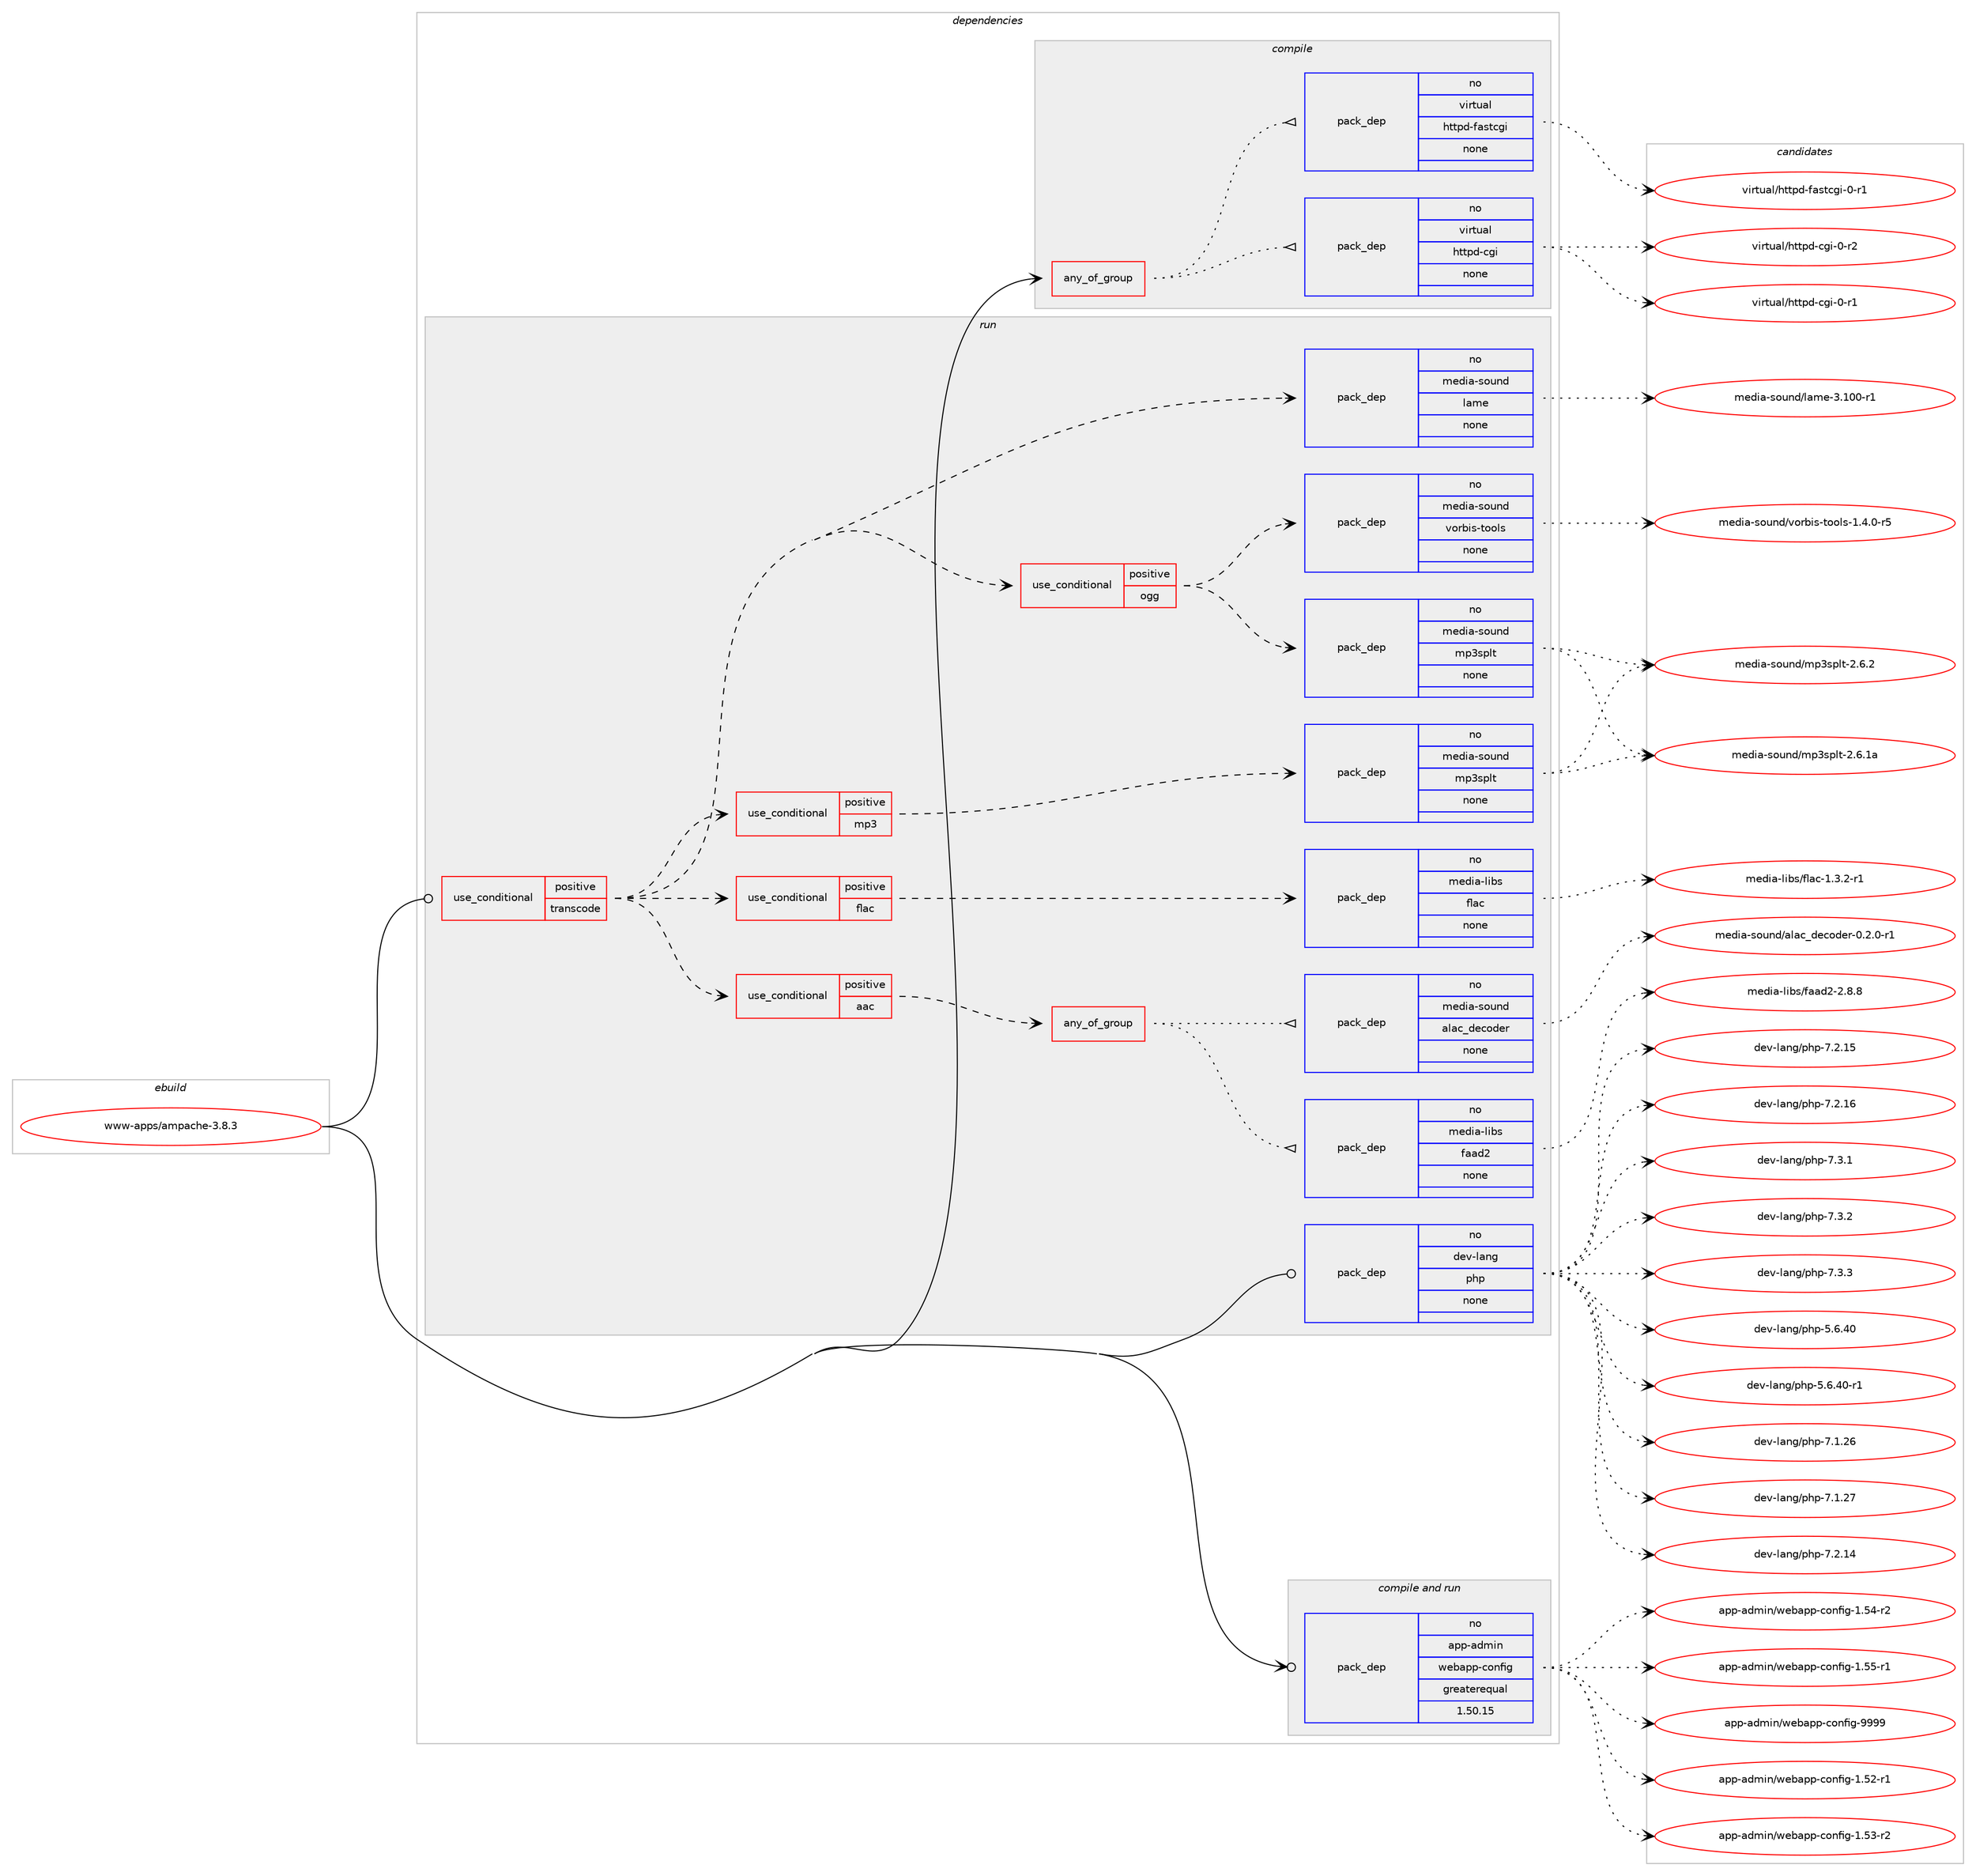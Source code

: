 digraph prolog {

# *************
# Graph options
# *************

newrank=true;
concentrate=true;
compound=true;
graph [rankdir=LR,fontname=Helvetica,fontsize=10,ranksep=1.5];#, ranksep=2.5, nodesep=0.2];
edge  [arrowhead=vee];
node  [fontname=Helvetica,fontsize=10];

# **********
# The ebuild
# **********

subgraph cluster_leftcol {
color=gray;
rank=same;
label=<<i>ebuild</i>>;
id [label="www-apps/ampache-3.8.3", color=red, width=4, href="../www-apps/ampache-3.8.3.svg"];
}

# ****************
# The dependencies
# ****************

subgraph cluster_midcol {
color=gray;
label=<<i>dependencies</i>>;
subgraph cluster_compile {
fillcolor="#eeeeee";
style=filled;
label=<<i>compile</i>>;
subgraph any28139 {
dependency1743879 [label=<<TABLE BORDER="0" CELLBORDER="1" CELLSPACING="0" CELLPADDING="4"><TR><TD CELLPADDING="10">any_of_group</TD></TR></TABLE>>, shape=none, color=red];subgraph pack1251830 {
dependency1743880 [label=<<TABLE BORDER="0" CELLBORDER="1" CELLSPACING="0" CELLPADDING="4" WIDTH="220"><TR><TD ROWSPAN="6" CELLPADDING="30">pack_dep</TD></TR><TR><TD WIDTH="110">no</TD></TR><TR><TD>virtual</TD></TR><TR><TD>httpd-cgi</TD></TR><TR><TD>none</TD></TR><TR><TD></TD></TR></TABLE>>, shape=none, color=blue];
}
dependency1743879:e -> dependency1743880:w [weight=20,style="dotted",arrowhead="oinv"];
subgraph pack1251831 {
dependency1743881 [label=<<TABLE BORDER="0" CELLBORDER="1" CELLSPACING="0" CELLPADDING="4" WIDTH="220"><TR><TD ROWSPAN="6" CELLPADDING="30">pack_dep</TD></TR><TR><TD WIDTH="110">no</TD></TR><TR><TD>virtual</TD></TR><TR><TD>httpd-fastcgi</TD></TR><TR><TD>none</TD></TR><TR><TD></TD></TR></TABLE>>, shape=none, color=blue];
}
dependency1743879:e -> dependency1743881:w [weight=20,style="dotted",arrowhead="oinv"];
}
id:e -> dependency1743879:w [weight=20,style="solid",arrowhead="vee"];
}
subgraph cluster_compileandrun {
fillcolor="#eeeeee";
style=filled;
label=<<i>compile and run</i>>;
subgraph pack1251832 {
dependency1743882 [label=<<TABLE BORDER="0" CELLBORDER="1" CELLSPACING="0" CELLPADDING="4" WIDTH="220"><TR><TD ROWSPAN="6" CELLPADDING="30">pack_dep</TD></TR><TR><TD WIDTH="110">no</TD></TR><TR><TD>app-admin</TD></TR><TR><TD>webapp-config</TD></TR><TR><TD>greaterequal</TD></TR><TR><TD>1.50.15</TD></TR></TABLE>>, shape=none, color=blue];
}
id:e -> dependency1743882:w [weight=20,style="solid",arrowhead="odotvee"];
}
subgraph cluster_run {
fillcolor="#eeeeee";
style=filled;
label=<<i>run</i>>;
subgraph cond462918 {
dependency1743883 [label=<<TABLE BORDER="0" CELLBORDER="1" CELLSPACING="0" CELLPADDING="4"><TR><TD ROWSPAN="3" CELLPADDING="10">use_conditional</TD></TR><TR><TD>positive</TD></TR><TR><TD>transcode</TD></TR></TABLE>>, shape=none, color=red];
subgraph pack1251833 {
dependency1743884 [label=<<TABLE BORDER="0" CELLBORDER="1" CELLSPACING="0" CELLPADDING="4" WIDTH="220"><TR><TD ROWSPAN="6" CELLPADDING="30">pack_dep</TD></TR><TR><TD WIDTH="110">no</TD></TR><TR><TD>media-sound</TD></TR><TR><TD>lame</TD></TR><TR><TD>none</TD></TR><TR><TD></TD></TR></TABLE>>, shape=none, color=blue];
}
dependency1743883:e -> dependency1743884:w [weight=20,style="dashed",arrowhead="vee"];
subgraph cond462919 {
dependency1743885 [label=<<TABLE BORDER="0" CELLBORDER="1" CELLSPACING="0" CELLPADDING="4"><TR><TD ROWSPAN="3" CELLPADDING="10">use_conditional</TD></TR><TR><TD>positive</TD></TR><TR><TD>aac</TD></TR></TABLE>>, shape=none, color=red];
subgraph any28140 {
dependency1743886 [label=<<TABLE BORDER="0" CELLBORDER="1" CELLSPACING="0" CELLPADDING="4"><TR><TD CELLPADDING="10">any_of_group</TD></TR></TABLE>>, shape=none, color=red];subgraph pack1251834 {
dependency1743887 [label=<<TABLE BORDER="0" CELLBORDER="1" CELLSPACING="0" CELLPADDING="4" WIDTH="220"><TR><TD ROWSPAN="6" CELLPADDING="30">pack_dep</TD></TR><TR><TD WIDTH="110">no</TD></TR><TR><TD>media-libs</TD></TR><TR><TD>faad2</TD></TR><TR><TD>none</TD></TR><TR><TD></TD></TR></TABLE>>, shape=none, color=blue];
}
dependency1743886:e -> dependency1743887:w [weight=20,style="dotted",arrowhead="oinv"];
subgraph pack1251835 {
dependency1743888 [label=<<TABLE BORDER="0" CELLBORDER="1" CELLSPACING="0" CELLPADDING="4" WIDTH="220"><TR><TD ROWSPAN="6" CELLPADDING="30">pack_dep</TD></TR><TR><TD WIDTH="110">no</TD></TR><TR><TD>media-sound</TD></TR><TR><TD>alac_decoder</TD></TR><TR><TD>none</TD></TR><TR><TD></TD></TR></TABLE>>, shape=none, color=blue];
}
dependency1743886:e -> dependency1743888:w [weight=20,style="dotted",arrowhead="oinv"];
}
dependency1743885:e -> dependency1743886:w [weight=20,style="dashed",arrowhead="vee"];
}
dependency1743883:e -> dependency1743885:w [weight=20,style="dashed",arrowhead="vee"];
subgraph cond462920 {
dependency1743889 [label=<<TABLE BORDER="0" CELLBORDER="1" CELLSPACING="0" CELLPADDING="4"><TR><TD ROWSPAN="3" CELLPADDING="10">use_conditional</TD></TR><TR><TD>positive</TD></TR><TR><TD>flac</TD></TR></TABLE>>, shape=none, color=red];
subgraph pack1251836 {
dependency1743890 [label=<<TABLE BORDER="0" CELLBORDER="1" CELLSPACING="0" CELLPADDING="4" WIDTH="220"><TR><TD ROWSPAN="6" CELLPADDING="30">pack_dep</TD></TR><TR><TD WIDTH="110">no</TD></TR><TR><TD>media-libs</TD></TR><TR><TD>flac</TD></TR><TR><TD>none</TD></TR><TR><TD></TD></TR></TABLE>>, shape=none, color=blue];
}
dependency1743889:e -> dependency1743890:w [weight=20,style="dashed",arrowhead="vee"];
}
dependency1743883:e -> dependency1743889:w [weight=20,style="dashed",arrowhead="vee"];
subgraph cond462921 {
dependency1743891 [label=<<TABLE BORDER="0" CELLBORDER="1" CELLSPACING="0" CELLPADDING="4"><TR><TD ROWSPAN="3" CELLPADDING="10">use_conditional</TD></TR><TR><TD>positive</TD></TR><TR><TD>mp3</TD></TR></TABLE>>, shape=none, color=red];
subgraph pack1251837 {
dependency1743892 [label=<<TABLE BORDER="0" CELLBORDER="1" CELLSPACING="0" CELLPADDING="4" WIDTH="220"><TR><TD ROWSPAN="6" CELLPADDING="30">pack_dep</TD></TR><TR><TD WIDTH="110">no</TD></TR><TR><TD>media-sound</TD></TR><TR><TD>mp3splt</TD></TR><TR><TD>none</TD></TR><TR><TD></TD></TR></TABLE>>, shape=none, color=blue];
}
dependency1743891:e -> dependency1743892:w [weight=20,style="dashed",arrowhead="vee"];
}
dependency1743883:e -> dependency1743891:w [weight=20,style="dashed",arrowhead="vee"];
subgraph cond462922 {
dependency1743893 [label=<<TABLE BORDER="0" CELLBORDER="1" CELLSPACING="0" CELLPADDING="4"><TR><TD ROWSPAN="3" CELLPADDING="10">use_conditional</TD></TR><TR><TD>positive</TD></TR><TR><TD>ogg</TD></TR></TABLE>>, shape=none, color=red];
subgraph pack1251838 {
dependency1743894 [label=<<TABLE BORDER="0" CELLBORDER="1" CELLSPACING="0" CELLPADDING="4" WIDTH="220"><TR><TD ROWSPAN="6" CELLPADDING="30">pack_dep</TD></TR><TR><TD WIDTH="110">no</TD></TR><TR><TD>media-sound</TD></TR><TR><TD>mp3splt</TD></TR><TR><TD>none</TD></TR><TR><TD></TD></TR></TABLE>>, shape=none, color=blue];
}
dependency1743893:e -> dependency1743894:w [weight=20,style="dashed",arrowhead="vee"];
subgraph pack1251839 {
dependency1743895 [label=<<TABLE BORDER="0" CELLBORDER="1" CELLSPACING="0" CELLPADDING="4" WIDTH="220"><TR><TD ROWSPAN="6" CELLPADDING="30">pack_dep</TD></TR><TR><TD WIDTH="110">no</TD></TR><TR><TD>media-sound</TD></TR><TR><TD>vorbis-tools</TD></TR><TR><TD>none</TD></TR><TR><TD></TD></TR></TABLE>>, shape=none, color=blue];
}
dependency1743893:e -> dependency1743895:w [weight=20,style="dashed",arrowhead="vee"];
}
dependency1743883:e -> dependency1743893:w [weight=20,style="dashed",arrowhead="vee"];
}
id:e -> dependency1743883:w [weight=20,style="solid",arrowhead="odot"];
subgraph pack1251840 {
dependency1743896 [label=<<TABLE BORDER="0" CELLBORDER="1" CELLSPACING="0" CELLPADDING="4" WIDTH="220"><TR><TD ROWSPAN="6" CELLPADDING="30">pack_dep</TD></TR><TR><TD WIDTH="110">no</TD></TR><TR><TD>dev-lang</TD></TR><TR><TD>php</TD></TR><TR><TD>none</TD></TR><TR><TD></TD></TR></TABLE>>, shape=none, color=blue];
}
id:e -> dependency1743896:w [weight=20,style="solid",arrowhead="odot"];
}
}

# **************
# The candidates
# **************

subgraph cluster_choices {
rank=same;
color=gray;
label=<<i>candidates</i>>;

subgraph choice1251830 {
color=black;
nodesep=1;
choice1181051141161179710847104116116112100459910310545484511449 [label="virtual/httpd-cgi-0-r1", color=red, width=4,href="../virtual/httpd-cgi-0-r1.svg"];
choice1181051141161179710847104116116112100459910310545484511450 [label="virtual/httpd-cgi-0-r2", color=red, width=4,href="../virtual/httpd-cgi-0-r2.svg"];
dependency1743880:e -> choice1181051141161179710847104116116112100459910310545484511449:w [style=dotted,weight="100"];
dependency1743880:e -> choice1181051141161179710847104116116112100459910310545484511450:w [style=dotted,weight="100"];
}
subgraph choice1251831 {
color=black;
nodesep=1;
choice118105114116117971084710411611611210045102971151169910310545484511449 [label="virtual/httpd-fastcgi-0-r1", color=red, width=4,href="../virtual/httpd-fastcgi-0-r1.svg"];
dependency1743881:e -> choice118105114116117971084710411611611210045102971151169910310545484511449:w [style=dotted,weight="100"];
}
subgraph choice1251832 {
color=black;
nodesep=1;
choice971121124597100109105110471191019897112112459911111010210510345494653504511449 [label="app-admin/webapp-config-1.52-r1", color=red, width=4,href="../app-admin/webapp-config-1.52-r1.svg"];
choice971121124597100109105110471191019897112112459911111010210510345494653514511450 [label="app-admin/webapp-config-1.53-r2", color=red, width=4,href="../app-admin/webapp-config-1.53-r2.svg"];
choice971121124597100109105110471191019897112112459911111010210510345494653524511450 [label="app-admin/webapp-config-1.54-r2", color=red, width=4,href="../app-admin/webapp-config-1.54-r2.svg"];
choice971121124597100109105110471191019897112112459911111010210510345494653534511449 [label="app-admin/webapp-config-1.55-r1", color=red, width=4,href="../app-admin/webapp-config-1.55-r1.svg"];
choice97112112459710010910511047119101989711211245991111101021051034557575757 [label="app-admin/webapp-config-9999", color=red, width=4,href="../app-admin/webapp-config-9999.svg"];
dependency1743882:e -> choice971121124597100109105110471191019897112112459911111010210510345494653504511449:w [style=dotted,weight="100"];
dependency1743882:e -> choice971121124597100109105110471191019897112112459911111010210510345494653514511450:w [style=dotted,weight="100"];
dependency1743882:e -> choice971121124597100109105110471191019897112112459911111010210510345494653524511450:w [style=dotted,weight="100"];
dependency1743882:e -> choice971121124597100109105110471191019897112112459911111010210510345494653534511449:w [style=dotted,weight="100"];
dependency1743882:e -> choice97112112459710010910511047119101989711211245991111101021051034557575757:w [style=dotted,weight="100"];
}
subgraph choice1251833 {
color=black;
nodesep=1;
choice109101100105974511511111711010047108971091014551464948484511449 [label="media-sound/lame-3.100-r1", color=red, width=4,href="../media-sound/lame-3.100-r1.svg"];
dependency1743884:e -> choice109101100105974511511111711010047108971091014551464948484511449:w [style=dotted,weight="100"];
}
subgraph choice1251834 {
color=black;
nodesep=1;
choice10910110010597451081059811547102979710050455046564656 [label="media-libs/faad2-2.8.8", color=red, width=4,href="../media-libs/faad2-2.8.8.svg"];
dependency1743887:e -> choice10910110010597451081059811547102979710050455046564656:w [style=dotted,weight="100"];
}
subgraph choice1251835 {
color=black;
nodesep=1;
choice10910110010597451151111171101004797108979995100101991111001011144548465046484511449 [label="media-sound/alac_decoder-0.2.0-r1", color=red, width=4,href="../media-sound/alac_decoder-0.2.0-r1.svg"];
dependency1743888:e -> choice10910110010597451151111171101004797108979995100101991111001011144548465046484511449:w [style=dotted,weight="100"];
}
subgraph choice1251836 {
color=black;
nodesep=1;
choice1091011001059745108105981154710210897994549465146504511449 [label="media-libs/flac-1.3.2-r1", color=red, width=4,href="../media-libs/flac-1.3.2-r1.svg"];
dependency1743890:e -> choice1091011001059745108105981154710210897994549465146504511449:w [style=dotted,weight="100"];
}
subgraph choice1251837 {
color=black;
nodesep=1;
choice1091011001059745115111117110100471091125111511210811645504654464997 [label="media-sound/mp3splt-2.6.1a", color=red, width=4,href="../media-sound/mp3splt-2.6.1a.svg"];
choice10910110010597451151111171101004710911251115112108116455046544650 [label="media-sound/mp3splt-2.6.2", color=red, width=4,href="../media-sound/mp3splt-2.6.2.svg"];
dependency1743892:e -> choice1091011001059745115111117110100471091125111511210811645504654464997:w [style=dotted,weight="100"];
dependency1743892:e -> choice10910110010597451151111171101004710911251115112108116455046544650:w [style=dotted,weight="100"];
}
subgraph choice1251838 {
color=black;
nodesep=1;
choice1091011001059745115111117110100471091125111511210811645504654464997 [label="media-sound/mp3splt-2.6.1a", color=red, width=4,href="../media-sound/mp3splt-2.6.1a.svg"];
choice10910110010597451151111171101004710911251115112108116455046544650 [label="media-sound/mp3splt-2.6.2", color=red, width=4,href="../media-sound/mp3splt-2.6.2.svg"];
dependency1743894:e -> choice1091011001059745115111117110100471091125111511210811645504654464997:w [style=dotted,weight="100"];
dependency1743894:e -> choice10910110010597451151111171101004710911251115112108116455046544650:w [style=dotted,weight="100"];
}
subgraph choice1251839 {
color=black;
nodesep=1;
choice10910110010597451151111171101004711811111498105115451161111111081154549465246484511453 [label="media-sound/vorbis-tools-1.4.0-r5", color=red, width=4,href="../media-sound/vorbis-tools-1.4.0-r5.svg"];
dependency1743895:e -> choice10910110010597451151111171101004711811111498105115451161111111081154549465246484511453:w [style=dotted,weight="100"];
}
subgraph choice1251840 {
color=black;
nodesep=1;
choice10010111845108971101034711210411245534654465248 [label="dev-lang/php-5.6.40", color=red, width=4,href="../dev-lang/php-5.6.40.svg"];
choice100101118451089711010347112104112455346544652484511449 [label="dev-lang/php-5.6.40-r1", color=red, width=4,href="../dev-lang/php-5.6.40-r1.svg"];
choice10010111845108971101034711210411245554649465054 [label="dev-lang/php-7.1.26", color=red, width=4,href="../dev-lang/php-7.1.26.svg"];
choice10010111845108971101034711210411245554649465055 [label="dev-lang/php-7.1.27", color=red, width=4,href="../dev-lang/php-7.1.27.svg"];
choice10010111845108971101034711210411245554650464952 [label="dev-lang/php-7.2.14", color=red, width=4,href="../dev-lang/php-7.2.14.svg"];
choice10010111845108971101034711210411245554650464953 [label="dev-lang/php-7.2.15", color=red, width=4,href="../dev-lang/php-7.2.15.svg"];
choice10010111845108971101034711210411245554650464954 [label="dev-lang/php-7.2.16", color=red, width=4,href="../dev-lang/php-7.2.16.svg"];
choice100101118451089711010347112104112455546514649 [label="dev-lang/php-7.3.1", color=red, width=4,href="../dev-lang/php-7.3.1.svg"];
choice100101118451089711010347112104112455546514650 [label="dev-lang/php-7.3.2", color=red, width=4,href="../dev-lang/php-7.3.2.svg"];
choice100101118451089711010347112104112455546514651 [label="dev-lang/php-7.3.3", color=red, width=4,href="../dev-lang/php-7.3.3.svg"];
dependency1743896:e -> choice10010111845108971101034711210411245534654465248:w [style=dotted,weight="100"];
dependency1743896:e -> choice100101118451089711010347112104112455346544652484511449:w [style=dotted,weight="100"];
dependency1743896:e -> choice10010111845108971101034711210411245554649465054:w [style=dotted,weight="100"];
dependency1743896:e -> choice10010111845108971101034711210411245554649465055:w [style=dotted,weight="100"];
dependency1743896:e -> choice10010111845108971101034711210411245554650464952:w [style=dotted,weight="100"];
dependency1743896:e -> choice10010111845108971101034711210411245554650464953:w [style=dotted,weight="100"];
dependency1743896:e -> choice10010111845108971101034711210411245554650464954:w [style=dotted,weight="100"];
dependency1743896:e -> choice100101118451089711010347112104112455546514649:w [style=dotted,weight="100"];
dependency1743896:e -> choice100101118451089711010347112104112455546514650:w [style=dotted,weight="100"];
dependency1743896:e -> choice100101118451089711010347112104112455546514651:w [style=dotted,weight="100"];
}
}

}
